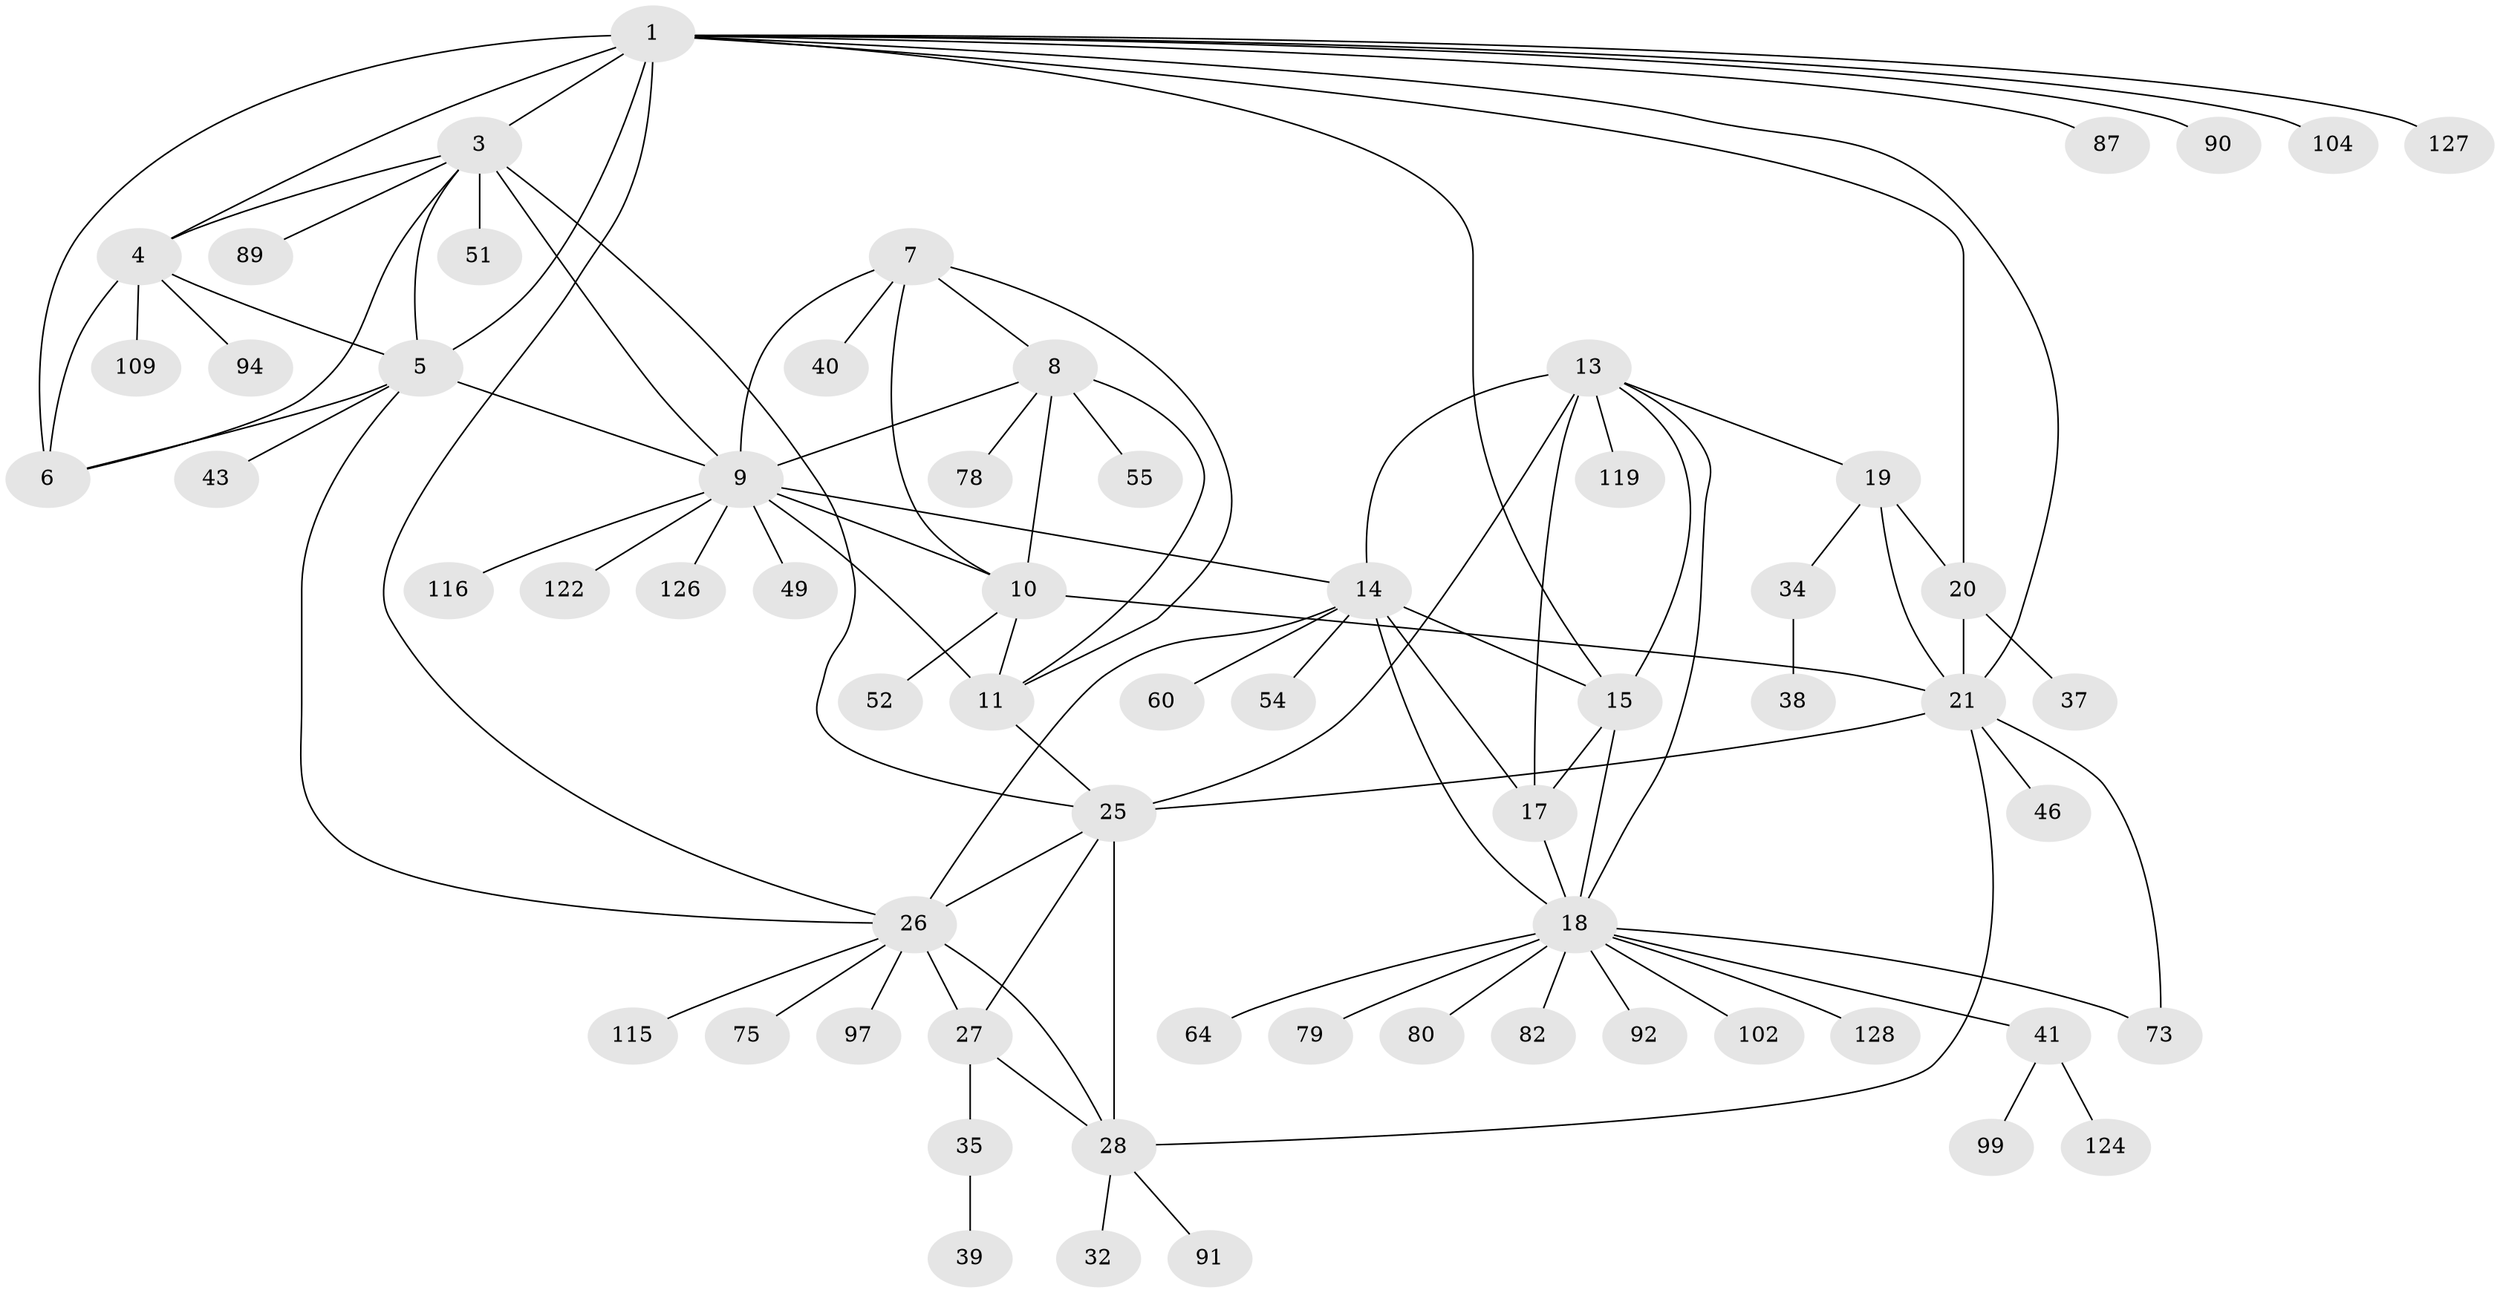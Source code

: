 // original degree distribution, {11: 0.015503875968992248, 8: 0.09302325581395349, 9: 0.007751937984496124, 7: 0.023255813953488372, 10: 0.007751937984496124, 6: 0.046511627906976744, 13: 0.007751937984496124, 5: 0.015503875968992248, 16: 0.007751937984496124, 14: 0.007751937984496124, 12: 0.007751937984496124, 1: 0.5813953488372093, 2: 0.13178294573643412, 3: 0.031007751937984496, 4: 0.015503875968992248}
// Generated by graph-tools (version 1.1) at 2025/16/03/09/25 04:16:09]
// undirected, 64 vertices, 98 edges
graph export_dot {
graph [start="1"]
  node [color=gray90,style=filled];
  1 [super="+2"];
  3;
  4;
  5 [super="+84+123+48"];
  6 [super="+98"];
  7 [super="+53+121"];
  8 [super="+63"];
  9 [super="+45"];
  10 [super="+12"];
  11;
  13;
  14 [super="+77+16"];
  15 [super="+62"];
  17;
  18 [super="+56+33"];
  19 [super="+105+117+96+112+108+67+72"];
  20 [super="+23+129"];
  21 [super="+22+47"];
  25 [super="+44+29"];
  26 [super="+50+58"];
  27 [super="+31+106"];
  28;
  32;
  34;
  35;
  37 [super="+110"];
  38 [super="+69"];
  39;
  40;
  41;
  43;
  46;
  49;
  51;
  52 [super="+100"];
  54 [super="+57"];
  55 [super="+59"];
  60;
  64;
  73;
  75 [super="+83"];
  78;
  79;
  80;
  82;
  87;
  89;
  90;
  91;
  92;
  94;
  97 [super="+103"];
  99;
  102;
  104;
  109;
  115;
  116;
  119;
  122;
  124;
  126;
  127;
  128;
  1 -- 3 [weight=2];
  1 -- 4 [weight=2];
  1 -- 5 [weight=2];
  1 -- 6 [weight=2];
  1 -- 87;
  1 -- 90;
  1 -- 104;
  1 -- 127;
  1 -- 20;
  1 -- 21;
  1 -- 26;
  1 -- 15;
  3 -- 4;
  3 -- 5;
  3 -- 6;
  3 -- 9;
  3 -- 51;
  3 -- 89;
  3 -- 25;
  4 -- 5;
  4 -- 6;
  4 -- 94;
  4 -- 109;
  5 -- 6;
  5 -- 43;
  5 -- 26 [weight=2];
  5 -- 9;
  7 -- 8;
  7 -- 9;
  7 -- 10 [weight=2];
  7 -- 11;
  7 -- 40;
  8 -- 9;
  8 -- 10 [weight=2];
  8 -- 11;
  8 -- 55;
  8 -- 78;
  9 -- 10 [weight=2];
  9 -- 11;
  9 -- 14;
  9 -- 49;
  9 -- 116;
  9 -- 122;
  9 -- 126;
  10 -- 11 [weight=2];
  10 -- 52;
  10 -- 21;
  11 -- 25;
  13 -- 14 [weight=2];
  13 -- 15;
  13 -- 17;
  13 -- 18;
  13 -- 19;
  13 -- 119;
  13 -- 25;
  14 -- 15 [weight=2];
  14 -- 17 [weight=2];
  14 -- 18 [weight=2];
  14 -- 54;
  14 -- 60;
  14 -- 26;
  15 -- 17;
  15 -- 18;
  17 -- 18;
  18 -- 41;
  18 -- 64;
  18 -- 73;
  18 -- 79;
  18 -- 80;
  18 -- 82;
  18 -- 92;
  18 -- 102;
  18 -- 128;
  19 -- 20 [weight=2];
  19 -- 21 [weight=3];
  19 -- 34;
  20 -- 21 [weight=6];
  20 -- 37;
  21 -- 46;
  21 -- 73;
  21 -- 25 [weight=3];
  21 -- 28;
  25 -- 26 [weight=3];
  25 -- 27 [weight=3];
  25 -- 28 [weight=3];
  26 -- 27;
  26 -- 28;
  26 -- 97;
  26 -- 115;
  26 -- 75;
  27 -- 28;
  27 -- 35;
  28 -- 32;
  28 -- 91;
  34 -- 38;
  35 -- 39;
  41 -- 99;
  41 -- 124;
}

